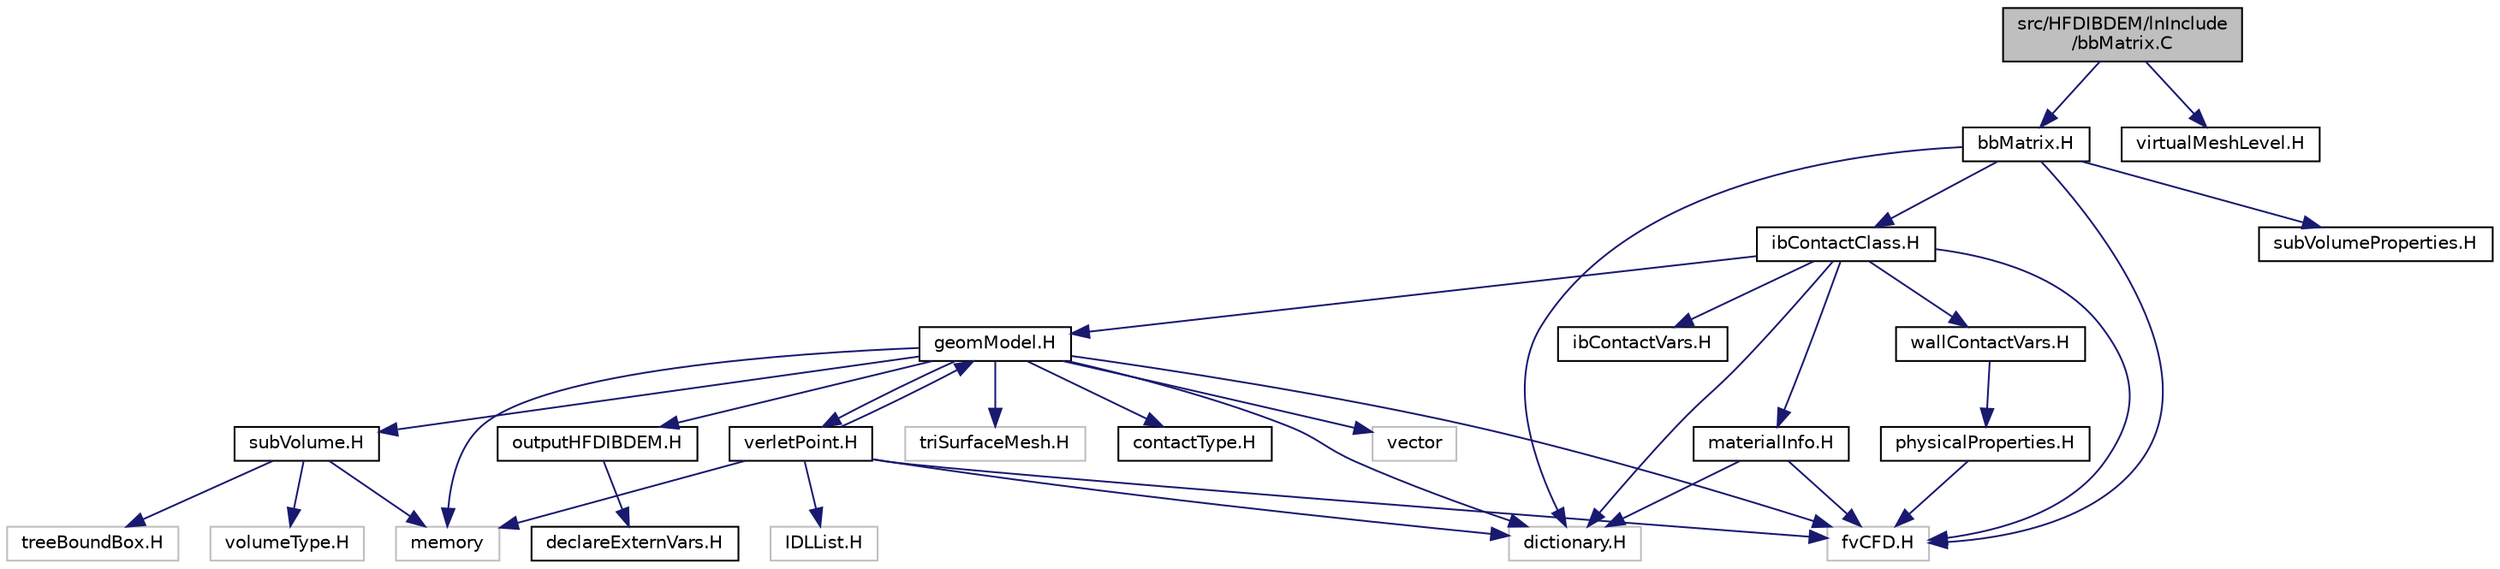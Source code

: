 digraph "src/HFDIBDEM/lnInclude/bbMatrix.C"
{
 // LATEX_PDF_SIZE
  edge [fontname="Helvetica",fontsize="10",labelfontname="Helvetica",labelfontsize="10"];
  node [fontname="Helvetica",fontsize="10",shape=record];
  Node1 [label="src/HFDIBDEM/lnInclude\l/bbMatrix.C",height=0.2,width=0.4,color="black", fillcolor="grey75", style="filled", fontcolor="black",tooltip=" "];
  Node1 -> Node2 [color="midnightblue",fontsize="10",style="solid",fontname="Helvetica"];
  Node2 [label="bbMatrix.H",height=0.2,width=0.4,color="black", fillcolor="white", style="filled",URL="$lnInclude_2bbMatrix_8H.html",tooltip=" "];
  Node2 -> Node3 [color="midnightblue",fontsize="10",style="solid",fontname="Helvetica"];
  Node3 [label="dictionary.H",height=0.2,width=0.4,color="grey75", fillcolor="white", style="filled",tooltip=" "];
  Node2 -> Node4 [color="midnightblue",fontsize="10",style="solid",fontname="Helvetica"];
  Node4 [label="fvCFD.H",height=0.2,width=0.4,color="grey75", fillcolor="white", style="filled",tooltip=" "];
  Node2 -> Node5 [color="midnightblue",fontsize="10",style="solid",fontname="Helvetica"];
  Node5 [label="ibContactClass.H",height=0.2,width=0.4,color="black", fillcolor="white", style="filled",URL="$lnInclude_2ibContactClass_8H.html",tooltip=" "];
  Node5 -> Node3 [color="midnightblue",fontsize="10",style="solid",fontname="Helvetica"];
  Node5 -> Node4 [color="midnightblue",fontsize="10",style="solid",fontname="Helvetica"];
  Node5 -> Node6 [color="midnightblue",fontsize="10",style="solid",fontname="Helvetica"];
  Node6 [label="geomModel.H",height=0.2,width=0.4,color="black", fillcolor="white", style="filled",URL="$lnInclude_2geomModel_8H.html",tooltip=" "];
  Node6 -> Node7 [color="midnightblue",fontsize="10",style="solid",fontname="Helvetica"];
  Node7 [label="vector",height=0.2,width=0.4,color="grey75", fillcolor="white", style="filled",tooltip=" "];
  Node6 -> Node8 [color="midnightblue",fontsize="10",style="solid",fontname="Helvetica"];
  Node8 [label="memory",height=0.2,width=0.4,color="grey75", fillcolor="white", style="filled",tooltip=" "];
  Node6 -> Node3 [color="midnightblue",fontsize="10",style="solid",fontname="Helvetica"];
  Node6 -> Node4 [color="midnightblue",fontsize="10",style="solid",fontname="Helvetica"];
  Node6 -> Node9 [color="midnightblue",fontsize="10",style="solid",fontname="Helvetica"];
  Node9 [label="triSurfaceMesh.H",height=0.2,width=0.4,color="grey75", fillcolor="white", style="filled",tooltip=" "];
  Node6 -> Node10 [color="midnightblue",fontsize="10",style="solid",fontname="Helvetica"];
  Node10 [label="contactType.H",height=0.2,width=0.4,color="black", fillcolor="white", style="filled",URL="$lnInclude_2contactType_8H.html",tooltip=" "];
  Node6 -> Node11 [color="midnightblue",fontsize="10",style="solid",fontname="Helvetica"];
  Node11 [label="subVolume.H",height=0.2,width=0.4,color="black", fillcolor="white", style="filled",URL="$lnInclude_2subVolume_8H.html",tooltip=" "];
  Node11 -> Node12 [color="midnightblue",fontsize="10",style="solid",fontname="Helvetica"];
  Node12 [label="treeBoundBox.H",height=0.2,width=0.4,color="grey75", fillcolor="white", style="filled",tooltip=" "];
  Node11 -> Node13 [color="midnightblue",fontsize="10",style="solid",fontname="Helvetica"];
  Node13 [label="volumeType.H",height=0.2,width=0.4,color="grey75", fillcolor="white", style="filled",tooltip=" "];
  Node11 -> Node8 [color="midnightblue",fontsize="10",style="solid",fontname="Helvetica"];
  Node6 -> Node14 [color="midnightblue",fontsize="10",style="solid",fontname="Helvetica"];
  Node14 [label="verletPoint.H",height=0.2,width=0.4,color="black", fillcolor="white", style="filled",URL="$lnInclude_2verletPoint_8H.html",tooltip=" "];
  Node14 -> Node3 [color="midnightblue",fontsize="10",style="solid",fontname="Helvetica"];
  Node14 -> Node15 [color="midnightblue",fontsize="10",style="solid",fontname="Helvetica"];
  Node15 [label="IDLList.H",height=0.2,width=0.4,color="grey75", fillcolor="white", style="filled",tooltip=" "];
  Node14 -> Node4 [color="midnightblue",fontsize="10",style="solid",fontname="Helvetica"];
  Node14 -> Node6 [color="midnightblue",fontsize="10",style="solid",fontname="Helvetica"];
  Node14 -> Node8 [color="midnightblue",fontsize="10",style="solid",fontname="Helvetica"];
  Node6 -> Node16 [color="midnightblue",fontsize="10",style="solid",fontname="Helvetica"];
  Node16 [label="outputHFDIBDEM.H",height=0.2,width=0.4,color="black", fillcolor="white", style="filled",URL="$lnInclude_2outputHFDIBDEM_8H.html",tooltip=" "];
  Node16 -> Node17 [color="midnightblue",fontsize="10",style="solid",fontname="Helvetica"];
  Node17 [label="declareExternVars.H",height=0.2,width=0.4,color="black", fillcolor="white", style="filled",URL="$lnInclude_2declareExternVars_8H.html",tooltip=" "];
  Node5 -> Node18 [color="midnightblue",fontsize="10",style="solid",fontname="Helvetica"];
  Node18 [label="ibContactVars.H",height=0.2,width=0.4,color="black", fillcolor="white", style="filled",URL="$lnInclude_2ibContactVars_8H.html",tooltip=" "];
  Node5 -> Node19 [color="midnightblue",fontsize="10",style="solid",fontname="Helvetica"];
  Node19 [label="wallContactVars.H",height=0.2,width=0.4,color="black", fillcolor="white", style="filled",URL="$lnInclude_2wallContactVars_8H.html",tooltip=" "];
  Node19 -> Node20 [color="midnightblue",fontsize="10",style="solid",fontname="Helvetica"];
  Node20 [label="physicalProperties.H",height=0.2,width=0.4,color="black", fillcolor="white", style="filled",URL="$lnInclude_2physicalProperties_8H.html",tooltip=" "];
  Node20 -> Node4 [color="midnightblue",fontsize="10",style="solid",fontname="Helvetica"];
  Node5 -> Node21 [color="midnightblue",fontsize="10",style="solid",fontname="Helvetica"];
  Node21 [label="materialInfo.H",height=0.2,width=0.4,color="black", fillcolor="white", style="filled",URL="$lnInclude_2materialInfo_8H.html",tooltip=" "];
  Node21 -> Node3 [color="midnightblue",fontsize="10",style="solid",fontname="Helvetica"];
  Node21 -> Node4 [color="midnightblue",fontsize="10",style="solid",fontname="Helvetica"];
  Node2 -> Node22 [color="midnightblue",fontsize="10",style="solid",fontname="Helvetica"];
  Node22 [label="subVolumeProperties.H",height=0.2,width=0.4,color="black", fillcolor="white", style="filled",URL="$lnInclude_2subVolumeProperties_8H.html",tooltip=" "];
  Node1 -> Node23 [color="midnightblue",fontsize="10",style="solid",fontname="Helvetica"];
  Node23 [label="virtualMeshLevel.H",height=0.2,width=0.4,color="black", fillcolor="white", style="filled",URL="$lnInclude_2virtualMeshLevel_8H.html",tooltip=" "];
}
